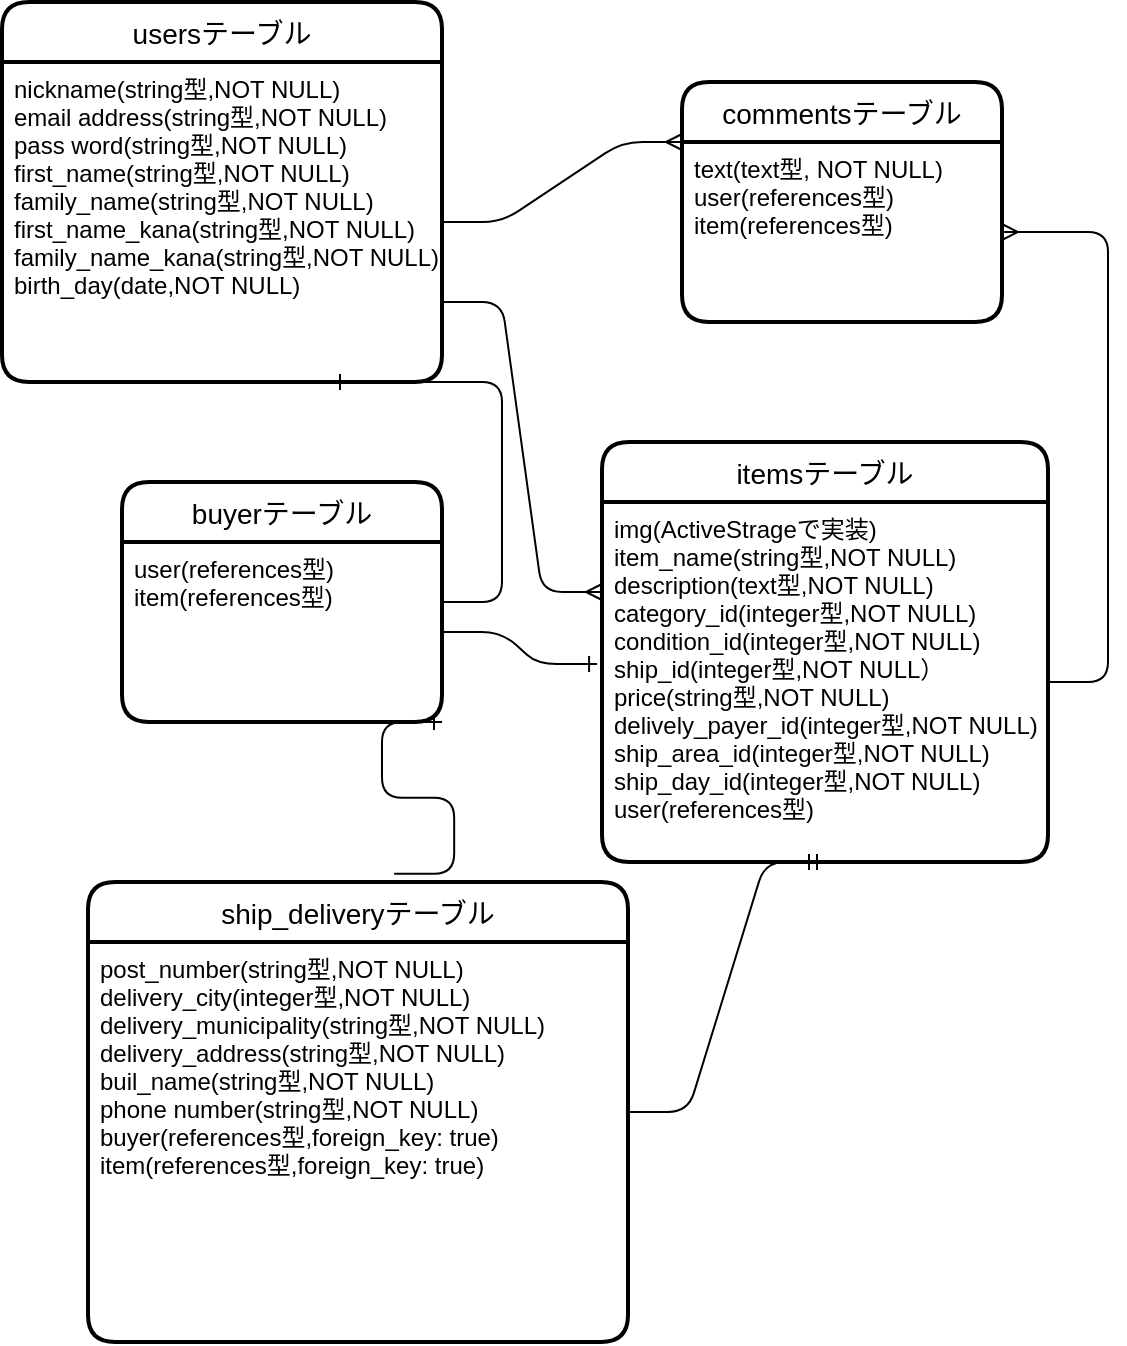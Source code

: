 <mxfile version="13.10.0" type="embed">
    <diagram id="ktSkhCPGU-JCYie2QiZc" name="ページ1">
        <mxGraphModel dx="387" dy="526" grid="1" gridSize="10" guides="1" tooltips="1" connect="1" arrows="1" fold="1" page="1" pageScale="1" pageWidth="850" pageHeight="1100" math="0" shadow="0">
            <root>
                <mxCell id="0"/>
                <mxCell id="1" parent="0"/>
                <mxCell id="15" value="usersテーブル" style="swimlane;childLayout=stackLayout;horizontal=1;startSize=30;horizontalStack=0;rounded=1;fontSize=14;fontStyle=0;strokeWidth=2;resizeParent=0;resizeLast=1;shadow=0;dashed=0;align=center;" parent="1" vertex="1">
                    <mxGeometry x="257" y="20" width="220" height="190" as="geometry"/>
                </mxCell>
                <mxCell id="16" value="nickname(string型,NOT NULL)&#10;email address(string型,NOT NULL)&#10;pass word(string型,NOT NULL)&#10;first_name(string型,NOT NULL)&#10;family_name(string型,NOT NULL)&#10;first_name_kana(string型,NOT NULL)&#10;family_name_kana(string型,NOT NULL)&#10;birth_day(date,NOT NULL)&#10;&#10;" style="align=left;strokeColor=none;fillColor=none;spacingLeft=4;fontSize=12;verticalAlign=top;resizable=0;rotatable=0;part=1;" parent="15" vertex="1">
                    <mxGeometry y="30" width="220" height="160" as="geometry"/>
                </mxCell>
                <mxCell id="17" value="itemsテーブル" style="swimlane;childLayout=stackLayout;horizontal=1;startSize=30;horizontalStack=0;rounded=1;fontSize=14;fontStyle=0;strokeWidth=2;resizeParent=0;resizeLast=1;shadow=0;dashed=0;align=center;" parent="1" vertex="1">
                    <mxGeometry x="557" y="240" width="223" height="210" as="geometry"/>
                </mxCell>
                <mxCell id="18" value="img(ActiveStrageで実装)&#10;item_name(string型,NOT NULL)&#10;description(text型,NOT NULL)&#10;category_id(integer型,NOT NULL)&#10;condition_id(integer型,NOT NULL)&#10;ship_id(integer型,NOT NULL）&#10;price(string型,NOT NULL)&#10;delively_payer_id(integer型,NOT NULL)&#10;ship_area_id(integer型,NOT NULL)&#10;ship_day_id(integer型,NOT NULL)&#10;user(references型)&#10;" style="align=left;strokeColor=none;fillColor=none;spacingLeft=4;fontSize=12;verticalAlign=top;resizable=0;rotatable=0;part=1;" parent="17" vertex="1">
                    <mxGeometry y="30" width="223" height="180" as="geometry"/>
                </mxCell>
                <mxCell id="22" value="commentsテーブル" style="swimlane;childLayout=stackLayout;horizontal=1;startSize=30;horizontalStack=0;rounded=1;fontSize=14;fontStyle=0;strokeWidth=2;resizeParent=0;resizeLast=1;shadow=0;dashed=0;align=center;" vertex="1" parent="1">
                    <mxGeometry x="597" y="60" width="160" height="120" as="geometry"/>
                </mxCell>
                <mxCell id="23" value="text(text型, NOT NULL)&#10;user(references型)&#10;item(references型)" style="align=left;strokeColor=none;fillColor=none;spacingLeft=4;fontSize=12;verticalAlign=top;resizable=0;rotatable=0;part=1;" vertex="1" parent="22">
                    <mxGeometry y="30" width="160" height="90" as="geometry"/>
                </mxCell>
                <mxCell id="24" value="" style="edgeStyle=entityRelationEdgeStyle;fontSize=12;html=1;endArrow=ERmany;" edge="1" parent="1" source="18" target="23">
                    <mxGeometry width="100" height="100" relative="1" as="geometry">
                        <mxPoint x="447" y="540" as="sourcePoint"/>
                        <mxPoint x="547" y="440" as="targetPoint"/>
                    </mxGeometry>
                </mxCell>
                <mxCell id="25" value="" style="edgeStyle=entityRelationEdgeStyle;fontSize=12;html=1;endArrow=ERmany;exitX=1;exitY=0.75;exitDx=0;exitDy=0;entryX=0;entryY=0.25;entryDx=0;entryDy=0;" edge="1" parent="1" source="16" target="18">
                    <mxGeometry width="100" height="100" relative="1" as="geometry">
                        <mxPoint x="227" y="190" as="sourcePoint"/>
                        <mxPoint x="257" y="420" as="targetPoint"/>
                    </mxGeometry>
                </mxCell>
                <mxCell id="27" value="" style="edgeStyle=entityRelationEdgeStyle;fontSize=12;html=1;endArrow=ERmany;entryX=0;entryY=0.25;entryDx=0;entryDy=0;" edge="1" parent="1" source="16" target="22">
                    <mxGeometry width="100" height="100" relative="1" as="geometry">
                        <mxPoint x="567" y="260" as="sourcePoint"/>
                        <mxPoint x="577" y="195" as="targetPoint"/>
                    </mxGeometry>
                </mxCell>
                <mxCell id="46" value="buyerテーブル" style="swimlane;childLayout=stackLayout;horizontal=1;startSize=30;horizontalStack=0;rounded=1;fontSize=14;fontStyle=0;strokeWidth=2;resizeParent=0;resizeLast=1;shadow=0;dashed=0;align=center;" vertex="1" parent="1">
                    <mxGeometry x="317" y="260" width="160" height="120" as="geometry"/>
                </mxCell>
                <mxCell id="47" value="user(references型)&#10;item(references型)&#10;" style="align=left;strokeColor=none;fillColor=none;spacingLeft=4;fontSize=12;verticalAlign=top;resizable=0;rotatable=0;part=1;" vertex="1" parent="46">
                    <mxGeometry y="30" width="160" height="90" as="geometry"/>
                </mxCell>
                <mxCell id="48" value="" style="edgeStyle=entityRelationEdgeStyle;fontSize=12;html=1;endArrow=ERone;endFill=1;entryX=-0.011;entryY=0.45;entryDx=0;entryDy=0;entryPerimeter=0;exitX=1;exitY=0.5;exitDx=0;exitDy=0;" edge="1" parent="1" source="47" target="18">
                    <mxGeometry width="100" height="100" relative="1" as="geometry">
                        <mxPoint x="479" y="330" as="sourcePoint"/>
                        <mxPoint x="550" y="349" as="targetPoint"/>
                    </mxGeometry>
                </mxCell>
                <mxCell id="49" value="" style="edgeStyle=entityRelationEdgeStyle;fontSize=12;html=1;endArrow=ERone;endFill=1;entryX=0.75;entryY=1;entryDx=0;entryDy=0;" edge="1" parent="1" source="46" target="16">
                    <mxGeometry width="100" height="100" relative="1" as="geometry">
                        <mxPoint x="413" y="250" as="sourcePoint"/>
                        <mxPoint x="457" y="160" as="targetPoint"/>
                    </mxGeometry>
                </mxCell>
                <mxCell id="50" value="ship_deliveryテーブル" style="swimlane;childLayout=stackLayout;horizontal=1;startSize=30;horizontalStack=0;rounded=1;fontSize=14;fontStyle=0;strokeWidth=2;resizeParent=0;resizeLast=1;shadow=0;dashed=0;align=center;" vertex="1" parent="1">
                    <mxGeometry x="300" y="460" width="270" height="230" as="geometry"/>
                </mxCell>
                <mxCell id="51" value="post_number(string型,NOT NULL)&#10;delivery_city(integer型,NOT NULL)&#10;delivery_municipality(string型,NOT NULL)&#10;delivery_address(string型,NOT NULL)&#10;buil_name(string型,NOT NULL)&#10;phone number(string型,NOT NULL)&#10;buyer(references型,foreign_key: true)&#10;item(references型,foreign_key: true)&#10;&#10;" style="align=left;strokeColor=none;fillColor=none;spacingLeft=4;fontSize=12;verticalAlign=top;resizable=0;rotatable=0;part=1;" vertex="1" parent="50">
                    <mxGeometry y="30" width="270" height="200" as="geometry"/>
                </mxCell>
                <mxCell id="52" value="" style="edgeStyle=entityRelationEdgeStyle;fontSize=12;html=1;endArrow=ERmandOne;entryX=0.5;entryY=1;entryDx=0;entryDy=0;" edge="1" parent="1" source="50" target="18">
                    <mxGeometry width="100" height="100" relative="1" as="geometry">
                        <mxPoint x="790" y="526" as="sourcePoint"/>
                        <mxPoint x="790" y="450" as="targetPoint"/>
                    </mxGeometry>
                </mxCell>
                <mxCell id="53" value="" style="edgeStyle=entityRelationEdgeStyle;fontSize=12;html=1;endArrow=ERone;endFill=1;exitX=0.567;exitY=-0.018;exitDx=0;exitDy=0;exitPerimeter=0;entryX=1;entryY=1;entryDx=0;entryDy=0;" edge="1" parent="1" source="50" target="47">
                    <mxGeometry width="100" height="100" relative="1" as="geometry">
                        <mxPoint x="470" y="430" as="sourcePoint"/>
                        <mxPoint x="570" y="330" as="targetPoint"/>
                    </mxGeometry>
                </mxCell>
            </root>
        </mxGraphModel>
    </diagram>
</mxfile>